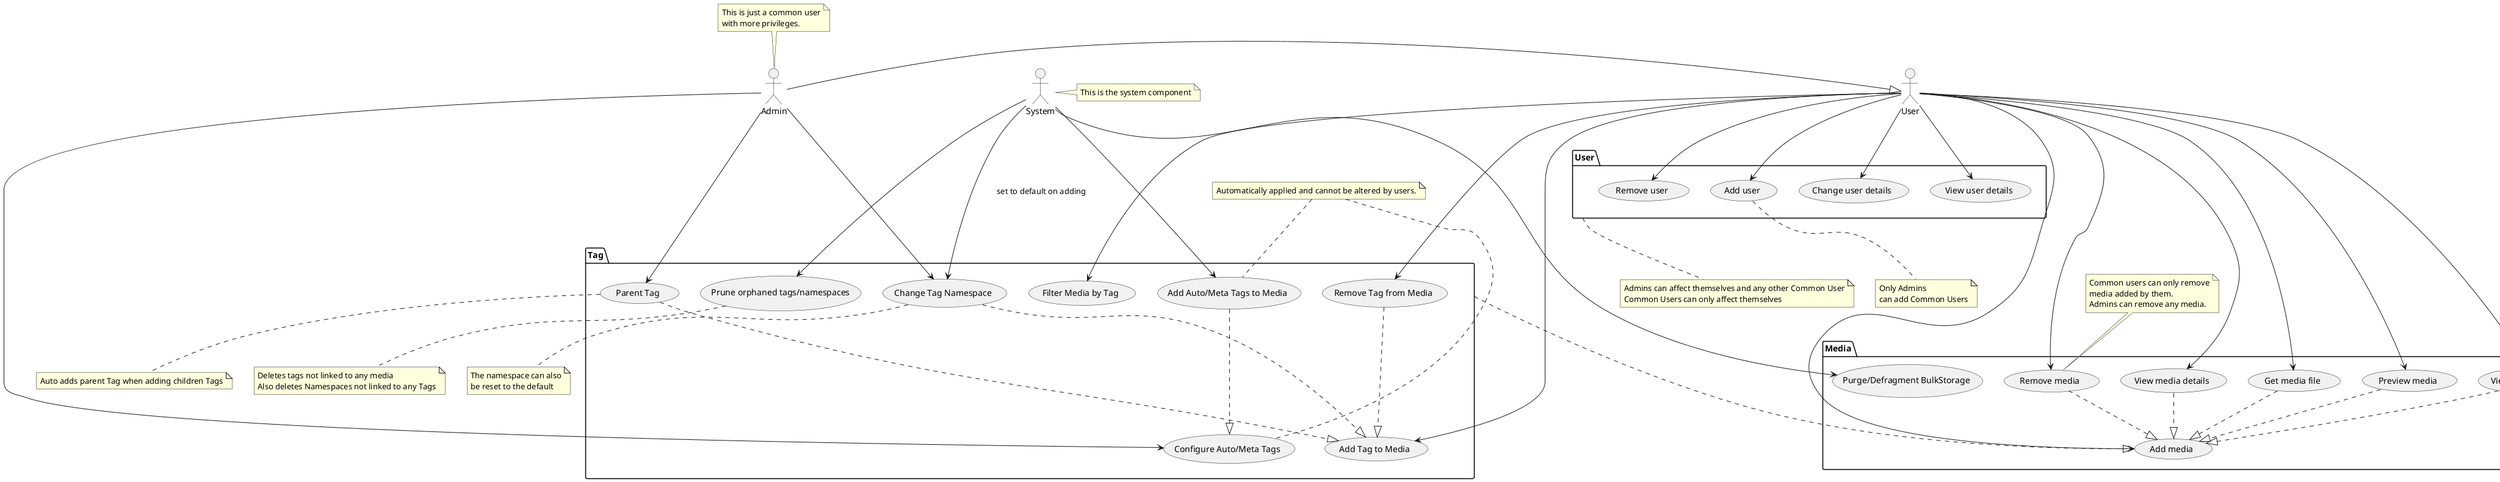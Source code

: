 @startuml
'https://plantuml.com/use-case-diagram

:User: as Common
:Admin: as Admin
:System: as System

Admin -|> Common
note top of Admin
This is just a common user
with more privileges.
end note

note right of System
This is the system component
end note

package User {
    (Add user) as (addUser)
    (Change user details) as (setUser)
    (View user details) as (getUser)
    (Remove user) as (remUser)
}

note bottom of (User)
Admins can affect themselves and any other Common User
Common Users can only affect themselves
end note

note bottom of (addUser)
Only Admins
can add Common Users
end note

Common --> (addUser)
Common --> (setUser)
Common --> (getUser)
Common --> (remUser)

package Media {
    (Add media) as (addMedia)
    (Remove media) as (remMedia)
    (View media details) as (getMedia)
    (Get media file) as (getFile)
    (Preview media) as (preview)
    (View Media thumbnail) as (thumbnail)
    (Purge/Defragment BulkStorage) as (purge)
}

(remMedia) ..|> (addMedia)
(getMedia) ..|> (addMedia)
(getFile) ..|> (addMedia)
(preview) ..|> (addMedia)
(thumbnail) ..|> (addMedia)

note top of (remMedia)
Common users can only remove
media added by them.
Admins can remove any media.
end note

Common ---> (addMedia)
Common ---> (remMedia)
Common ---> (getMedia)
Common ---> (getFile)
Common ---> (preview)
Common ---> (thumbnail)
System ---> (purge)

package Tag {
    (Add Tag to Media) as (addTag)
    (Add Auto/Meta Tags to Media) as (autoTag)
    (Configure Auto/Meta Tags) as (cfgAutoTag)
    (Parent Tag) as (parentTag)
    (Filter Media by Tag) as (fltTag)
    (Remove Tag from Media) as (remTag)
    (Change Tag Namespace) as (setNamespace)
    (Prune orphaned tags/namespaces) as (pruneTag)
}

Tag ...|> (addMedia)

note "Automatically applied and cannot be altered by users." as AutoTagsNote
(AutoTagsNote) .. (autoTag)
(AutoTagsNote) .. (cfgAutoTag)

note bottom of (setNamespace)
The namespace can also
be reset to the default
end note

note bottom of (parentTag)
Auto adds parent Tag when adding children Tags
end note

note bottom of (pruneTag)
Deletes tags not linked to any media
Also deletes Namespaces not linked to any Tags
end note

(autoTag) ...|> (cfgAutoTag)
(parentTag) ...|> (addTag)
(remTag) ...|> (addTag)
(setNamespace) ...|> (addTag)

Admin ---> (cfgAutoTag)
Admin ---> (setNamespace)
Admin ---> (parentTag)
System ---> (setNamespace): set to default on adding
System ---> (pruneTag)
System ---> (autoTag)
Common ---> (addTag)
Common ---> (remTag)
Common ---> (fltTag)

@enduml